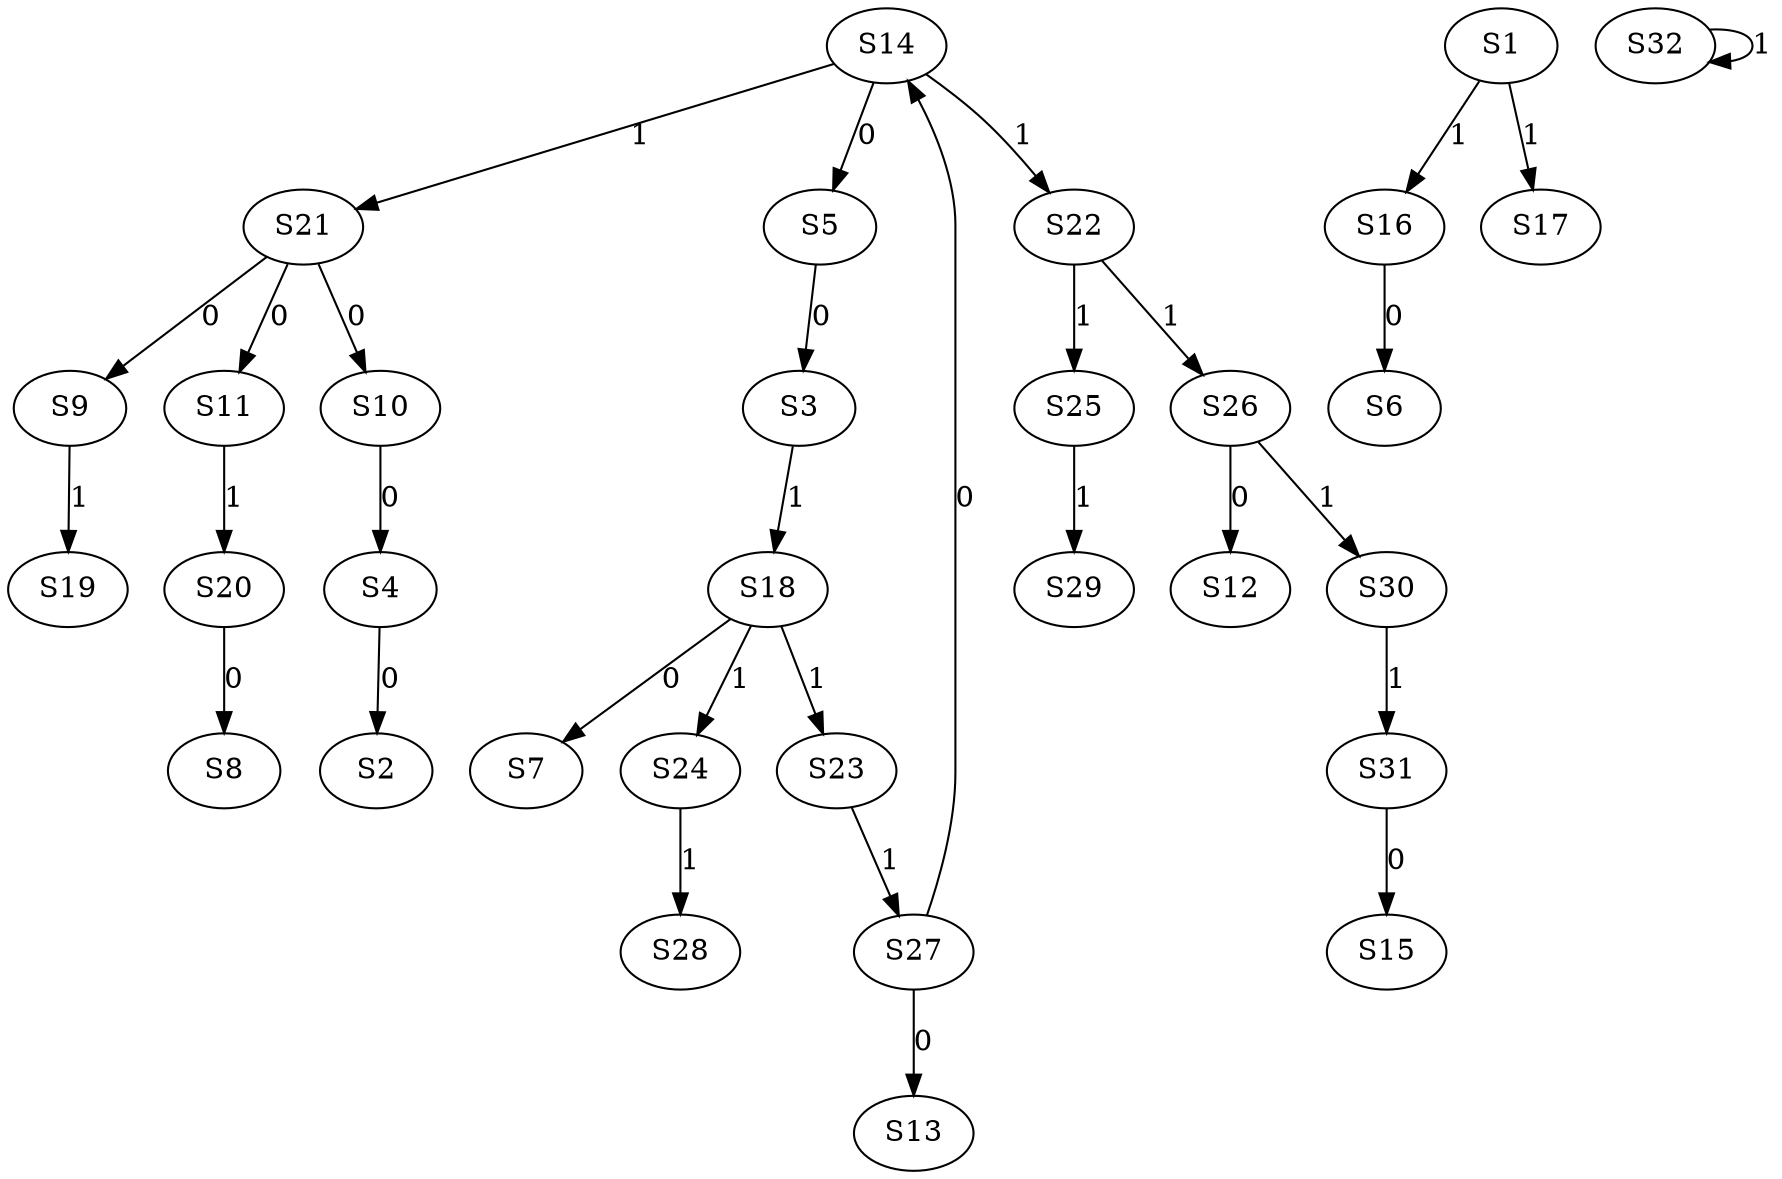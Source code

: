 strict digraph {
	S4 -> S2 [ label = 0 ];
	S5 -> S3 [ label = 0 ];
	S10 -> S4 [ label = 0 ];
	S14 -> S5 [ label = 0 ];
	S16 -> S6 [ label = 0 ];
	S18 -> S7 [ label = 0 ];
	S20 -> S8 [ label = 0 ];
	S21 -> S9 [ label = 0 ];
	S21 -> S10 [ label = 0 ];
	S21 -> S11 [ label = 0 ];
	S26 -> S12 [ label = 0 ];
	S27 -> S13 [ label = 0 ];
	S27 -> S14 [ label = 0 ];
	S31 -> S15 [ label = 0 ];
	S1 -> S16 [ label = 1 ];
	S1 -> S17 [ label = 1 ];
	S3 -> S18 [ label = 1 ];
	S9 -> S19 [ label = 1 ];
	S11 -> S20 [ label = 1 ];
	S14 -> S21 [ label = 1 ];
	S14 -> S22 [ label = 1 ];
	S18 -> S23 [ label = 1 ];
	S18 -> S24 [ label = 1 ];
	S22 -> S25 [ label = 1 ];
	S22 -> S26 [ label = 1 ];
	S23 -> S27 [ label = 1 ];
	S24 -> S28 [ label = 1 ];
	S25 -> S29 [ label = 1 ];
	S26 -> S30 [ label = 1 ];
	S30 -> S31 [ label = 1 ];
	S32 -> S32 [ label = 1 ];
}
